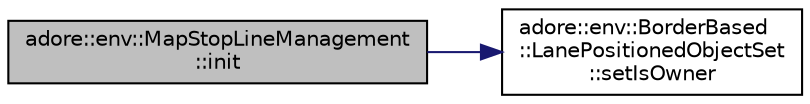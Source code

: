 digraph "adore::env::MapStopLineManagement::init"
{
 // LATEX_PDF_SIZE
  edge [fontname="Helvetica",fontsize="10",labelfontname="Helvetica",labelfontsize="10"];
  node [fontname="Helvetica",fontsize="10",shape=record];
  rankdir="LR";
  Node1 [label="adore::env::MapStopLineManagement\l::init",height=0.2,width=0.4,color="black", fillcolor="grey75", style="filled", fontcolor="black",tooltip="initialization routine"];
  Node1 -> Node2 [color="midnightblue",fontsize="10",style="solid",fontname="Helvetica"];
  Node2 [label="adore::env::BorderBased\l::LanePositionedObjectSet\l::setIsOwner",height=0.2,width=0.4,color="black", fillcolor="white", style="filled",URL="$classadore_1_1env_1_1BorderBased_1_1LanePositionedObjectSet.html#aa3a20d3ad30f53fd2a30c9c97d22608a",tooltip="Set the owner flag."];
}
